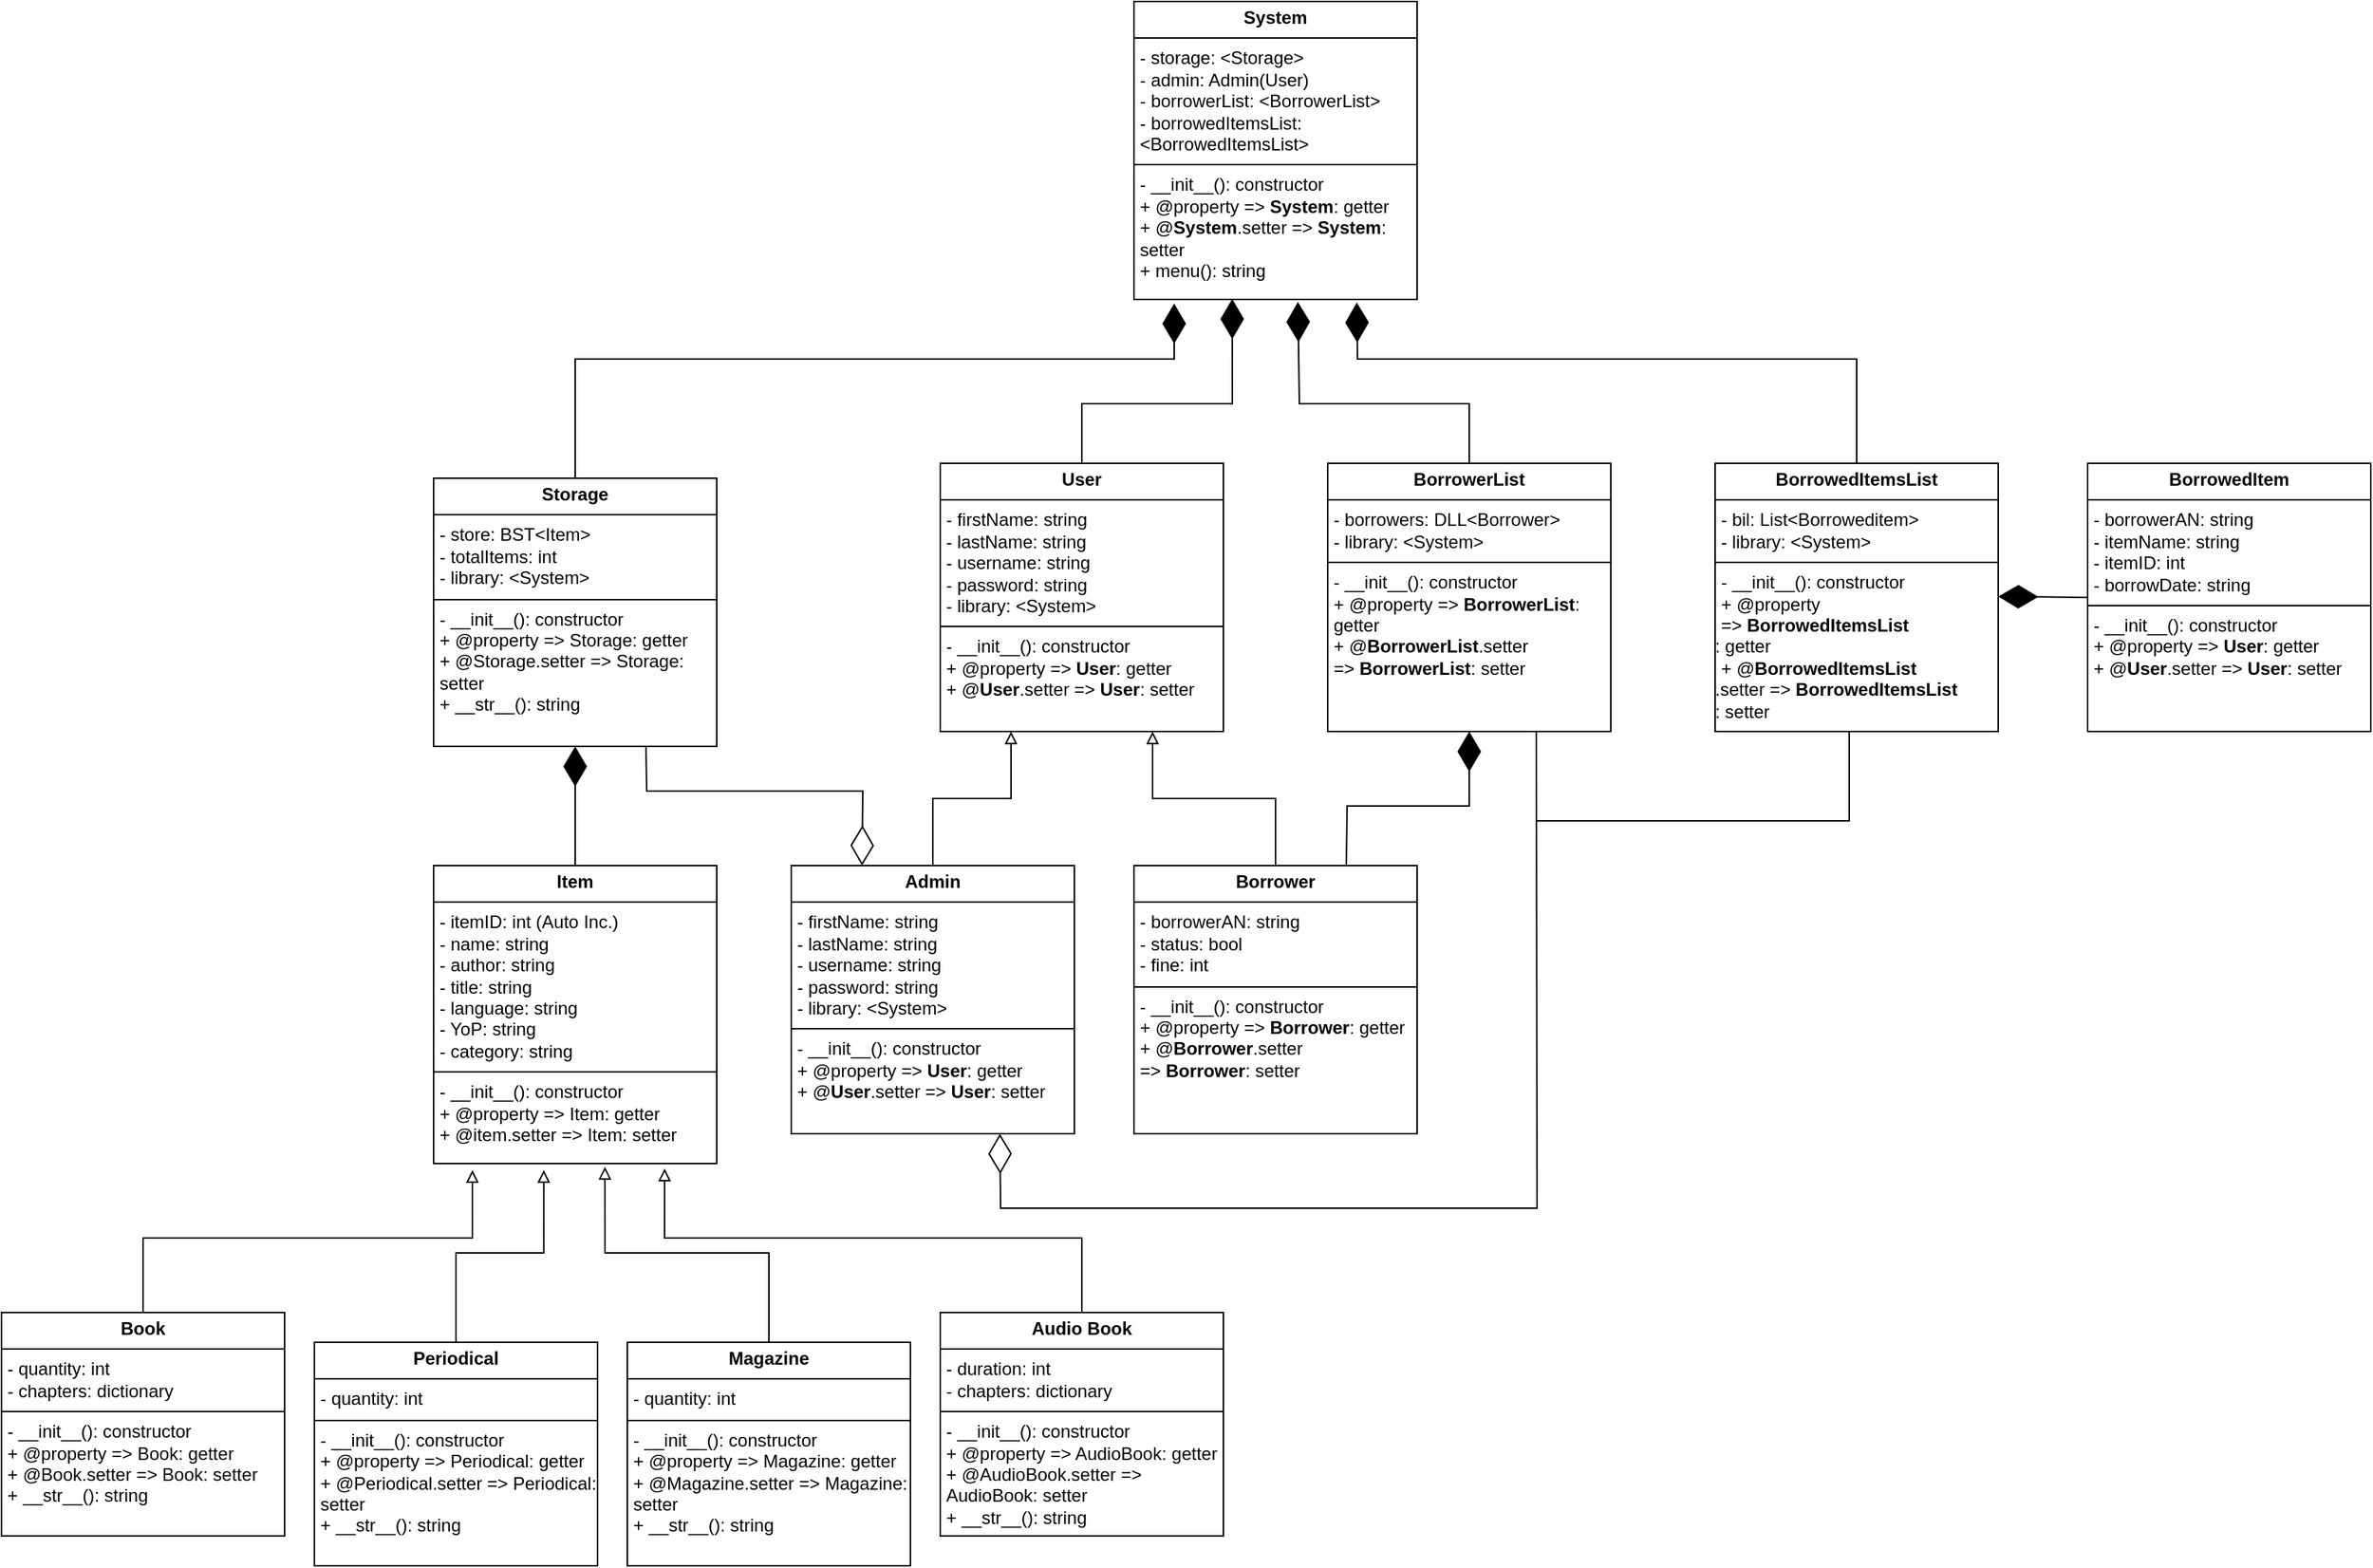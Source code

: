 <mxfile version="24.7.5">
  <diagram id="R2lEEEUBdFMjLlhIrx00" name="Page-1">
    <mxGraphModel dx="1687" dy="984" grid="1" gridSize="10" guides="1" tooltips="1" connect="1" arrows="1" fold="1" page="1" pageScale="1" pageWidth="1920" pageHeight="1080" math="0" shadow="0" extFonts="Permanent Marker^https://fonts.googleapis.com/css?family=Permanent+Marker">
      <root>
        <mxCell id="0" />
        <mxCell id="1" parent="0" />
        <mxCell id="BnSgCZiBQmyR9oTaGll6-1" value="&lt;p style=&quot;margin:0px;margin-top:4px;text-align:center;&quot;&gt;&lt;b&gt;Item&lt;/b&gt;&lt;/p&gt;&lt;hr size=&quot;1&quot; style=&quot;border-style:solid;&quot;&gt;&lt;p style=&quot;margin:0px;margin-left:4px;&quot;&gt;- itemID: int (Auto Inc.)&lt;/p&gt;&lt;p style=&quot;margin:0px;margin-left:4px;&quot;&gt;- name: string&lt;br&gt;- author: string&lt;/p&gt;&lt;p style=&quot;margin:0px;margin-left:4px;&quot;&gt;- title: string&lt;/p&gt;&lt;p style=&quot;margin:0px;margin-left:4px;&quot;&gt;- language: string&lt;/p&gt;&lt;p style=&quot;margin:0px;margin-left:4px;&quot;&gt;- YoP: string&lt;/p&gt;&lt;p style=&quot;margin:0px;margin-left:4px;&quot;&gt;- category: string&lt;/p&gt;&lt;hr size=&quot;1&quot; style=&quot;border-style:solid;&quot;&gt;&lt;p style=&quot;margin:0px;margin-left:4px;&quot;&gt;- __init__(): constructor&lt;br&gt;+ @property =&amp;gt; Item: getter&lt;/p&gt;&lt;p style=&quot;margin:0px;margin-left:4px;&quot;&gt;+ @item.setter =&amp;gt; Item: setter&lt;/p&gt;" style="verticalAlign=top;align=left;overflow=fill;html=1;whiteSpace=wrap;" vertex="1" parent="1">
          <mxGeometry x="350" y="590" width="190" height="200" as="geometry" />
        </mxCell>
        <mxCell id="BnSgCZiBQmyR9oTaGll6-6" style="edgeStyle=orthogonalEdgeStyle;rounded=0;orthogonalLoop=1;jettySize=auto;html=1;exitX=0.5;exitY=0;exitDx=0;exitDy=0;entryX=0.137;entryY=1.022;entryDx=0;entryDy=0;entryPerimeter=0;endArrow=block;endFill=0;" edge="1" parent="1" source="BnSgCZiBQmyR9oTaGll6-2" target="BnSgCZiBQmyR9oTaGll6-1">
          <mxGeometry relative="1" as="geometry" />
        </mxCell>
        <mxCell id="BnSgCZiBQmyR9oTaGll6-2" value="&lt;p style=&quot;margin:0px;margin-top:4px;text-align:center;&quot;&gt;&lt;b&gt;Book&lt;/b&gt;&lt;/p&gt;&lt;hr size=&quot;1&quot; style=&quot;border-style:solid;&quot;&gt;&lt;p style=&quot;margin:0px;margin-left:4px;&quot;&gt;- quantity: int&lt;br&gt;&lt;/p&gt;&lt;p style=&quot;margin:0px;margin-left:4px;&quot;&gt;- chapters: dictionary&lt;/p&gt;&lt;hr size=&quot;1&quot; style=&quot;border-style:solid;&quot;&gt;&lt;p style=&quot;margin:0px;margin-left:4px;&quot;&gt;- __init__(): constructor&lt;br&gt;+ @property =&amp;gt; Book: getter&lt;/p&gt;&lt;p style=&quot;margin:0px;margin-left:4px;&quot;&gt;+ @Book.setter =&amp;gt; Book: setter&lt;/p&gt;&lt;p style=&quot;margin:0px;margin-left:4px;&quot;&gt;+ __str__(): string&lt;/p&gt;" style="verticalAlign=top;align=left;overflow=fill;html=1;whiteSpace=wrap;" vertex="1" parent="1">
          <mxGeometry x="60" y="890" width="190" height="150" as="geometry" />
        </mxCell>
        <mxCell id="BnSgCZiBQmyR9oTaGll6-3" value="&lt;p style=&quot;margin:0px;margin-top:4px;text-align:center;&quot;&gt;&lt;b&gt;Periodical&lt;/b&gt;&lt;/p&gt;&lt;hr size=&quot;1&quot; style=&quot;border-style:solid;&quot;&gt;&lt;p style=&quot;margin:0px;margin-left:4px;&quot;&gt;- quantity: int&lt;br&gt;&lt;/p&gt;&lt;hr size=&quot;1&quot; style=&quot;border-style:solid;&quot;&gt;&lt;p style=&quot;margin:0px;margin-left:4px;&quot;&gt;- __init__(): constructor&lt;br&gt;+ @property =&amp;gt; Periodical: getter&lt;/p&gt;&lt;p style=&quot;margin:0px;margin-left:4px;&quot;&gt;+ @Periodical.setter =&amp;gt; Periodical: setter&lt;/p&gt;&lt;p style=&quot;margin:0px;margin-left:4px;&quot;&gt;+ __str__(): string&lt;br&gt;&lt;/p&gt;" style="verticalAlign=top;align=left;overflow=fill;html=1;whiteSpace=wrap;" vertex="1" parent="1">
          <mxGeometry x="270" y="910" width="190" height="150" as="geometry" />
        </mxCell>
        <mxCell id="BnSgCZiBQmyR9oTaGll6-4" value="&lt;p style=&quot;margin:0px;margin-top:4px;text-align:center;&quot;&gt;&lt;b&gt;Magazine&lt;/b&gt;&lt;/p&gt;&lt;hr size=&quot;1&quot; style=&quot;border-style:solid;&quot;&gt;&lt;p style=&quot;margin:0px;margin-left:4px;&quot;&gt;- quantity: int&lt;br&gt;&lt;/p&gt;&lt;hr size=&quot;1&quot; style=&quot;border-style:solid;&quot;&gt;&lt;p style=&quot;margin:0px;margin-left:4px;&quot;&gt;- __init__(): constructor&lt;br&gt;+ @property =&amp;gt; Magazine: getter&lt;/p&gt;&lt;p style=&quot;margin:0px;margin-left:4px;&quot;&gt;+ @Magazine.setter =&amp;gt; Magazine: setter&lt;/p&gt;&lt;p style=&quot;margin:0px;margin-left:4px;&quot;&gt;+ __str__(): string&lt;br&gt;&lt;/p&gt;" style="verticalAlign=top;align=left;overflow=fill;html=1;whiteSpace=wrap;" vertex="1" parent="1">
          <mxGeometry x="480" y="910" width="190" height="150" as="geometry" />
        </mxCell>
        <mxCell id="BnSgCZiBQmyR9oTaGll6-5" value="&lt;p style=&quot;margin:0px;margin-top:4px;text-align:center;&quot;&gt;&lt;b&gt;Audio Book&lt;/b&gt;&lt;/p&gt;&lt;hr size=&quot;1&quot; style=&quot;border-style:solid;&quot;&gt;&lt;p style=&quot;margin:0px;margin-left:4px;&quot;&gt;- duration: int&lt;br&gt;&lt;/p&gt;&lt;p style=&quot;margin:0px;margin-left:4px;&quot;&gt;- chapters: dictionary&lt;br&gt;&lt;/p&gt;&lt;hr size=&quot;1&quot; style=&quot;border-style:solid;&quot;&gt;&lt;p style=&quot;margin:0px;margin-left:4px;&quot;&gt;- __init__(): constructor&lt;br&gt;+ @property =&amp;gt; AudioBook: getter&lt;/p&gt;&lt;p style=&quot;margin:0px;margin-left:4px;&quot;&gt;+ @AudioBook.setter =&amp;gt; AudioBook: setter&lt;/p&gt;&lt;p style=&quot;margin:0px;margin-left:4px;&quot;&gt;+ __str__(): string&lt;br&gt;&lt;/p&gt;" style="verticalAlign=top;align=left;overflow=fill;html=1;whiteSpace=wrap;" vertex="1" parent="1">
          <mxGeometry x="690" y="890" width="190" height="150" as="geometry" />
        </mxCell>
        <mxCell id="BnSgCZiBQmyR9oTaGll6-8" style="edgeStyle=orthogonalEdgeStyle;rounded=0;orthogonalLoop=1;jettySize=auto;html=1;exitX=0.5;exitY=0;exitDx=0;exitDy=0;entryX=0.389;entryY=1.022;entryDx=0;entryDy=0;entryPerimeter=0;endArrow=block;endFill=0;" edge="1" parent="1" source="BnSgCZiBQmyR9oTaGll6-3" target="BnSgCZiBQmyR9oTaGll6-1">
          <mxGeometry relative="1" as="geometry" />
        </mxCell>
        <mxCell id="BnSgCZiBQmyR9oTaGll6-9" style="edgeStyle=orthogonalEdgeStyle;rounded=0;orthogonalLoop=1;jettySize=auto;html=1;exitX=0.5;exitY=0;exitDx=0;exitDy=0;entryX=0.605;entryY=1.011;entryDx=0;entryDy=0;entryPerimeter=0;endArrow=block;endFill=0;" edge="1" parent="1" source="BnSgCZiBQmyR9oTaGll6-4" target="BnSgCZiBQmyR9oTaGll6-1">
          <mxGeometry relative="1" as="geometry" />
        </mxCell>
        <mxCell id="BnSgCZiBQmyR9oTaGll6-10" style="edgeStyle=orthogonalEdgeStyle;rounded=0;orthogonalLoop=1;jettySize=auto;html=1;exitX=0.5;exitY=0;exitDx=0;exitDy=0;entryX=0.816;entryY=1.017;entryDx=0;entryDy=0;entryPerimeter=0;endArrow=block;endFill=0;" edge="1" parent="1" source="BnSgCZiBQmyR9oTaGll6-5" target="BnSgCZiBQmyR9oTaGll6-1">
          <mxGeometry relative="1" as="geometry" />
        </mxCell>
        <mxCell id="BnSgCZiBQmyR9oTaGll6-12" value="&lt;p style=&quot;margin:0px;margin-top:4px;text-align:center;&quot;&gt;&lt;b&gt;Storage&lt;/b&gt;&lt;/p&gt;&lt;hr size=&quot;1&quot; style=&quot;border-style:solid;&quot;&gt;&lt;p style=&quot;margin:0px;margin-left:4px;&quot;&gt;- store: BST&amp;lt;Item&amp;gt;&lt;br&gt;&lt;/p&gt;&lt;p style=&quot;margin:0px;margin-left:4px;&quot;&gt;- totalItems: int&lt;/p&gt;&lt;p style=&quot;margin:0px;margin-left:4px;&quot;&gt;- library: &amp;lt;System&amp;gt;&lt;/p&gt;&lt;hr size=&quot;1&quot; style=&quot;border-style:solid;&quot;&gt;&lt;p style=&quot;margin:0px;margin-left:4px;&quot;&gt;- __init__(): constructor&lt;br&gt;+ @property =&amp;gt; Storage: getter&lt;/p&gt;&lt;p style=&quot;margin:0px;margin-left:4px;&quot;&gt;+ @Storage.setter =&amp;gt; Storage: setter&lt;/p&gt;&lt;p style=&quot;margin:0px;margin-left:4px;&quot;&gt;+ __str__(): string&lt;/p&gt;" style="verticalAlign=top;align=left;overflow=fill;html=1;whiteSpace=wrap;" vertex="1" parent="1">
          <mxGeometry x="350" y="330" width="190" height="180" as="geometry" />
        </mxCell>
        <mxCell id="BnSgCZiBQmyR9oTaGll6-14" value="" style="endArrow=diamondThin;endFill=1;endSize=24;html=1;rounded=0;entryX=0.5;entryY=1;entryDx=0;entryDy=0;exitX=0.5;exitY=0;exitDx=0;exitDy=0;" edge="1" parent="1" source="BnSgCZiBQmyR9oTaGll6-1" target="BnSgCZiBQmyR9oTaGll6-12">
          <mxGeometry width="160" relative="1" as="geometry">
            <mxPoint x="450" y="680" as="sourcePoint" />
            <mxPoint x="300" y="610" as="targetPoint" />
            <Array as="points" />
          </mxGeometry>
        </mxCell>
        <mxCell id="BnSgCZiBQmyR9oTaGll6-15" value="&lt;p style=&quot;margin:0px;margin-top:4px;text-align:center;&quot;&gt;&lt;b&gt;User&lt;/b&gt;&lt;/p&gt;&lt;hr size=&quot;1&quot; style=&quot;border-style:solid;&quot;&gt;&lt;p style=&quot;margin:0px;margin-left:4px;&quot;&gt;- firstName: string&lt;br&gt;- lastName: string&lt;/p&gt;&lt;p style=&quot;margin:0px;margin-left:4px;&quot;&gt;- username: string&lt;/p&gt;&lt;p style=&quot;margin:0px;margin-left:4px;&quot;&gt;- password: string&lt;/p&gt;&lt;p style=&quot;margin:0px;margin-left:4px;&quot;&gt;- library: &amp;lt;System&amp;gt;&lt;br&gt;&lt;/p&gt;&lt;hr size=&quot;1&quot; style=&quot;border-style:solid;&quot;&gt;&lt;p style=&quot;margin:0px;margin-left:4px;&quot;&gt;- __init__(): constructor&lt;br&gt;+ @property =&amp;gt;&amp;nbsp;&lt;b style=&quot;text-align: center;&quot;&gt;User&lt;/b&gt;: getter&lt;/p&gt;&lt;p style=&quot;margin:0px;margin-left:4px;&quot;&gt;+ @&lt;b style=&quot;text-align: center;&quot;&gt;User&lt;/b&gt;.setter =&amp;gt;&amp;nbsp;&lt;b style=&quot;text-align: center;&quot;&gt;User&lt;/b&gt;: setter&lt;/p&gt;" style="verticalAlign=top;align=left;overflow=fill;html=1;whiteSpace=wrap;direction=east;" vertex="1" parent="1">
          <mxGeometry x="690" y="320" width="190" height="180" as="geometry" />
        </mxCell>
        <mxCell id="BnSgCZiBQmyR9oTaGll6-16" value="&lt;p style=&quot;margin:0px;margin-top:4px;text-align:center;&quot;&gt;&lt;b&gt;Admin&lt;/b&gt;&lt;/p&gt;&lt;hr size=&quot;1&quot; style=&quot;border-style:solid;&quot;&gt;&lt;p style=&quot;margin:0px;margin-left:4px;&quot;&gt;- firstName: string&lt;br&gt;- lastName: string&lt;/p&gt;&lt;p style=&quot;margin:0px;margin-left:4px;&quot;&gt;- username: string&lt;/p&gt;&lt;p style=&quot;margin:0px;margin-left:4px;&quot;&gt;- password: string&lt;/p&gt;&lt;p style=&quot;margin:0px;margin-left:4px;&quot;&gt;- library: &amp;lt;System&amp;gt;&lt;br&gt;&lt;/p&gt;&lt;hr size=&quot;1&quot; style=&quot;border-style:solid;&quot;&gt;&lt;p style=&quot;margin:0px;margin-left:4px;&quot;&gt;- __init__(): constructor&lt;br&gt;+ @property =&amp;gt;&amp;nbsp;&lt;b style=&quot;text-align: center;&quot;&gt;User&lt;/b&gt;: getter&lt;/p&gt;&lt;p style=&quot;margin:0px;margin-left:4px;&quot;&gt;+ @&lt;b style=&quot;text-align: center;&quot;&gt;User&lt;/b&gt;.setter =&amp;gt;&amp;nbsp;&lt;b style=&quot;text-align: center;&quot;&gt;User&lt;/b&gt;: setter&lt;/p&gt;" style="verticalAlign=top;align=left;overflow=fill;html=1;whiteSpace=wrap;direction=east;" vertex="1" parent="1">
          <mxGeometry x="590" y="590" width="190" height="180" as="geometry" />
        </mxCell>
        <mxCell id="BnSgCZiBQmyR9oTaGll6-17" value="&lt;p style=&quot;margin:0px;margin-top:4px;text-align:center;&quot;&gt;&lt;b&gt;Borrower&lt;/b&gt;&lt;/p&gt;&lt;hr size=&quot;1&quot; style=&quot;border-style:solid;&quot;&gt;&lt;p style=&quot;margin:0px;margin-left:4px;&quot;&gt;- borrowerAN: string&lt;/p&gt;&lt;p style=&quot;margin:0px;margin-left:4px;&quot;&gt;- status: bool&lt;/p&gt;&lt;p style=&quot;margin:0px;margin-left:4px;&quot;&gt;- fine: int&lt;/p&gt;&lt;hr size=&quot;1&quot; style=&quot;border-style:solid;&quot;&gt;&lt;p style=&quot;margin:0px;margin-left:4px;&quot;&gt;- __init__(): constructor&lt;br&gt;+ @property =&amp;gt;&amp;nbsp;&lt;b style=&quot;text-align: center;&quot;&gt;Borrower&lt;/b&gt;: getter&lt;/p&gt;&lt;p style=&quot;margin:0px;margin-left:4px;&quot;&gt;+ @&lt;b style=&quot;text-align: center;&quot;&gt;Borrower&lt;/b&gt;.setter =&amp;gt;&amp;nbsp;&lt;b style=&quot;text-align: center;&quot;&gt;Borrower&lt;/b&gt;: setter&lt;/p&gt;" style="verticalAlign=top;align=left;overflow=fill;html=1;whiteSpace=wrap;direction=east;" vertex="1" parent="1">
          <mxGeometry x="820" y="590" width="190" height="180" as="geometry" />
        </mxCell>
        <mxCell id="BnSgCZiBQmyR9oTaGll6-18" style="edgeStyle=orthogonalEdgeStyle;rounded=0;orthogonalLoop=1;jettySize=auto;html=1;exitX=0.5;exitY=0;exitDx=0;exitDy=0;entryX=0.75;entryY=1;entryDx=0;entryDy=0;endArrow=block;endFill=0;" edge="1" parent="1" source="BnSgCZiBQmyR9oTaGll6-17" target="BnSgCZiBQmyR9oTaGll6-15">
          <mxGeometry relative="1" as="geometry" />
        </mxCell>
        <mxCell id="BnSgCZiBQmyR9oTaGll6-19" style="edgeStyle=orthogonalEdgeStyle;rounded=0;orthogonalLoop=1;jettySize=auto;html=1;exitX=0.5;exitY=0;exitDx=0;exitDy=0;entryX=0.25;entryY=1;entryDx=0;entryDy=0;endArrow=block;endFill=0;" edge="1" parent="1" source="BnSgCZiBQmyR9oTaGll6-16" target="BnSgCZiBQmyR9oTaGll6-15">
          <mxGeometry relative="1" as="geometry" />
        </mxCell>
        <mxCell id="BnSgCZiBQmyR9oTaGll6-20" value="&lt;p style=&quot;margin:0px;margin-top:4px;text-align:center;&quot;&gt;&lt;b&gt;BorrowedItem&lt;/b&gt;&lt;/p&gt;&lt;hr size=&quot;1&quot; style=&quot;border-style:solid;&quot;&gt;&lt;p style=&quot;margin:0px;margin-left:4px;&quot;&gt;- borrowerAN: string&lt;br&gt;&lt;/p&gt;&lt;p style=&quot;margin:0px;margin-left:4px;&quot;&gt;- itemName: string&lt;/p&gt;&lt;p style=&quot;margin:0px;margin-left:4px;&quot;&gt;- itemID: int&lt;/p&gt;&lt;p style=&quot;margin:0px;margin-left:4px;&quot;&gt;- borrowDate: string&lt;/p&gt;&lt;hr size=&quot;1&quot; style=&quot;border-style:solid;&quot;&gt;&lt;p style=&quot;margin:0px;margin-left:4px;&quot;&gt;- __init__(): constructor&lt;br&gt;+ @property =&amp;gt;&amp;nbsp;&lt;b style=&quot;text-align: center;&quot;&gt;User&lt;/b&gt;: getter&lt;/p&gt;&lt;p style=&quot;margin:0px;margin-left:4px;&quot;&gt;+ @&lt;b style=&quot;text-align: center;&quot;&gt;User&lt;/b&gt;.setter =&amp;gt;&amp;nbsp;&lt;b style=&quot;text-align: center;&quot;&gt;User&lt;/b&gt;: setter&lt;/p&gt;" style="verticalAlign=top;align=left;overflow=fill;html=1;whiteSpace=wrap;" vertex="1" parent="1">
          <mxGeometry x="1460" y="320" width="190" height="180" as="geometry" />
        </mxCell>
        <mxCell id="BnSgCZiBQmyR9oTaGll6-21" value="&lt;p style=&quot;margin:0px;margin-top:4px;text-align:center;&quot;&gt;&lt;b&gt;BorrowerList&lt;/b&gt;&lt;/p&gt;&lt;hr size=&quot;1&quot; style=&quot;border-style:solid;&quot;&gt;&lt;p style=&quot;margin:0px;margin-left:4px;&quot;&gt;- borrowers: DLL&amp;lt;Borrower&amp;gt;&lt;/p&gt;&lt;p style=&quot;margin:0px;margin-left:4px;&quot;&gt;- library: &amp;lt;System&amp;gt;&lt;br&gt;&lt;/p&gt;&lt;hr size=&quot;1&quot; style=&quot;border-style:solid;&quot;&gt;&lt;p style=&quot;margin:0px;margin-left:4px;&quot;&gt;- __init__(): constructor&lt;br&gt;+ @property =&amp;gt;&amp;nbsp;&lt;b style=&quot;text-align: center;&quot;&gt;BorrowerList&lt;/b&gt;: getter&lt;/p&gt;&lt;p style=&quot;margin:0px;margin-left:4px;&quot;&gt;+ @&lt;b style=&quot;text-align: center;&quot;&gt;BorrowerList&lt;/b&gt;.setter =&amp;gt;&amp;nbsp;&lt;b style=&quot;text-align: center;&quot;&gt;BorrowerList&lt;/b&gt;: setter&lt;/p&gt;" style="verticalAlign=top;align=left;overflow=fill;html=1;whiteSpace=wrap;" vertex="1" parent="1">
          <mxGeometry x="950" y="320" width="190" height="180" as="geometry" />
        </mxCell>
        <mxCell id="BnSgCZiBQmyR9oTaGll6-26" value="&lt;p style=&quot;margin:0px;margin-top:4px;text-align:center;&quot;&gt;&lt;b&gt;BorrowedItemsList&lt;/b&gt;&lt;/p&gt;&lt;hr size=&quot;1&quot; style=&quot;border-style:solid;&quot;&gt;&lt;p style=&quot;margin:0px;margin-left:4px;&quot;&gt;- bil: List&amp;lt;Borroweditem&amp;gt;&lt;/p&gt;&lt;p style=&quot;margin:0px;margin-left:4px;&quot;&gt;- library: &amp;lt;System&amp;gt;&lt;br&gt;&lt;/p&gt;&lt;hr size=&quot;1&quot; style=&quot;border-style:solid;&quot;&gt;&lt;p style=&quot;margin:0px;margin-left:4px;&quot;&gt;- __init__(): constructor&lt;br&gt;+ @property =&amp;gt;&amp;nbsp;&lt;b style=&quot;text-align: center;&quot;&gt;BorrowedItemsList&lt;/b&gt;&lt;/p&gt;&lt;div&gt;: getter&lt;/div&gt;&lt;p style=&quot;margin:0px;margin-left:4px;&quot;&gt;+ @&lt;b style=&quot;text-align: center;&quot;&gt;BorrowedItemsList&lt;/b&gt;&lt;/p&gt;&lt;div&gt;.setter =&amp;gt;&amp;nbsp;&lt;b style=&quot;text-align: center;&quot;&gt;BorrowedItemsList&lt;/b&gt;&lt;/div&gt;&lt;div&gt;: setter&lt;/div&gt;" style="verticalAlign=top;align=left;overflow=fill;html=1;whiteSpace=wrap;" vertex="1" parent="1">
          <mxGeometry x="1210" y="320" width="190" height="180" as="geometry" />
        </mxCell>
        <mxCell id="BnSgCZiBQmyR9oTaGll6-27" value="" style="endArrow=diamondThin;endFill=1;endSize=24;html=1;rounded=0;exitX=0;exitY=0.5;exitDx=0;exitDy=0;" edge="1" parent="1" source="BnSgCZiBQmyR9oTaGll6-20">
          <mxGeometry width="160" relative="1" as="geometry">
            <mxPoint x="1480" y="409.41" as="sourcePoint" />
            <mxPoint x="1400" y="409.41" as="targetPoint" />
          </mxGeometry>
        </mxCell>
        <mxCell id="BnSgCZiBQmyR9oTaGll6-32" value="&lt;p style=&quot;margin:0px;margin-top:4px;text-align:center;&quot;&gt;&lt;b&gt;System&lt;/b&gt;&lt;/p&gt;&lt;hr size=&quot;1&quot; style=&quot;border-style:solid;&quot;&gt;&lt;p style=&quot;margin:0px;margin-left:4px;&quot;&gt;- storage: &amp;lt;Storage&amp;gt;&lt;br&gt;&lt;/p&gt;&lt;p style=&quot;margin:0px;margin-left:4px;&quot;&gt;- admin: Admin(User)&lt;/p&gt;&lt;p style=&quot;margin:0px;margin-left:4px;&quot;&gt;- borrowerList: &amp;lt;BorrowerList&amp;gt;&lt;/p&gt;&lt;p style=&quot;margin:0px;margin-left:4px;&quot;&gt;- borrowedItemsList: &amp;lt;BorrowedItemsList&amp;gt;&lt;/p&gt;&lt;hr size=&quot;1&quot; style=&quot;border-style:solid;&quot;&gt;&lt;p style=&quot;margin:0px;margin-left:4px;&quot;&gt;- __init__(): constructor&lt;br&gt;+ @property =&amp;gt;&amp;nbsp;&lt;b style=&quot;text-align: center;&quot;&gt;System&lt;/b&gt;: getter&lt;/p&gt;&lt;p style=&quot;margin:0px;margin-left:4px;&quot;&gt;+ @&lt;b style=&quot;text-align: center;&quot;&gt;System&lt;/b&gt;.setter =&amp;gt;&amp;nbsp;&lt;b style=&quot;text-align: center;&quot;&gt;System&lt;/b&gt;: setter&lt;/p&gt;&lt;p style=&quot;margin:0px;margin-left:4px;&quot;&gt;+ menu(): string&lt;/p&gt;" style="verticalAlign=top;align=left;overflow=fill;html=1;whiteSpace=wrap;" vertex="1" parent="1">
          <mxGeometry x="820" y="10" width="190" height="200" as="geometry" />
        </mxCell>
        <mxCell id="BnSgCZiBQmyR9oTaGll6-38" value="" style="endArrow=diamondThin;endFill=1;endSize=24;html=1;rounded=0;entryX=0.142;entryY=1.014;entryDx=0;entryDy=0;entryPerimeter=0;exitX=0.5;exitY=0;exitDx=0;exitDy=0;" edge="1" parent="1" source="BnSgCZiBQmyR9oTaGll6-12" target="BnSgCZiBQmyR9oTaGll6-32">
          <mxGeometry width="160" relative="1" as="geometry">
            <mxPoint x="450" y="320" as="sourcePoint" />
            <mxPoint x="850" y="250" as="targetPoint" />
            <Array as="points">
              <mxPoint x="445" y="250" />
              <mxPoint x="847" y="250" />
            </Array>
          </mxGeometry>
        </mxCell>
        <mxCell id="BnSgCZiBQmyR9oTaGll6-39" value="" style="endArrow=diamondThin;endFill=1;endSize=24;html=1;rounded=0;entryX=0.347;entryY=0.998;entryDx=0;entryDy=0;entryPerimeter=0;exitX=0.5;exitY=0;exitDx=0;exitDy=0;" edge="1" parent="1" source="BnSgCZiBQmyR9oTaGll6-15" target="BnSgCZiBQmyR9oTaGll6-32">
          <mxGeometry width="160" relative="1" as="geometry">
            <mxPoint x="484" y="330" as="sourcePoint" />
            <mxPoint x="886" y="193" as="targetPoint" />
            <Array as="points">
              <mxPoint x="785" y="280" />
              <mxPoint x="886" y="280" />
            </Array>
          </mxGeometry>
        </mxCell>
        <mxCell id="BnSgCZiBQmyR9oTaGll6-40" value="" style="endArrow=diamondThin;endFill=1;endSize=24;html=1;rounded=0;entryX=0.579;entryY=1.008;entryDx=0;entryDy=0;entryPerimeter=0;exitX=0.5;exitY=0;exitDx=0;exitDy=0;" edge="1" parent="1" source="BnSgCZiBQmyR9oTaGll6-21" target="BnSgCZiBQmyR9oTaGll6-32">
          <mxGeometry width="160" relative="1" as="geometry">
            <mxPoint x="830" y="317" as="sourcePoint" />
            <mxPoint x="931" y="190" as="targetPoint" />
            <Array as="points">
              <mxPoint x="1045" y="280" />
              <mxPoint x="931" y="280" />
            </Array>
          </mxGeometry>
        </mxCell>
        <mxCell id="BnSgCZiBQmyR9oTaGll6-41" value="" style="endArrow=diamondThin;endFill=1;endSize=24;html=1;rounded=0;entryX=0.787;entryY=1.01;entryDx=0;entryDy=0;entryPerimeter=0;exitX=0.5;exitY=0;exitDx=0;exitDy=0;" edge="1" parent="1" source="BnSgCZiBQmyR9oTaGll6-26" target="BnSgCZiBQmyR9oTaGll6-32">
          <mxGeometry width="160" relative="1" as="geometry">
            <mxPoint x="1084" y="320" as="sourcePoint" />
            <mxPoint x="970" y="190" as="targetPoint" />
            <Array as="points">
              <mxPoint x="1305" y="250" />
              <mxPoint x="970" y="250" />
            </Array>
          </mxGeometry>
        </mxCell>
        <mxCell id="BnSgCZiBQmyR9oTaGll6-42" value="" style="endArrow=diamondThin;endFill=1;endSize=24;html=1;rounded=0;entryX=0.5;entryY=1;entryDx=0;entryDy=0;exitX=0.75;exitY=0;exitDx=0;exitDy=0;" edge="1" parent="1" source="BnSgCZiBQmyR9oTaGll6-17" target="BnSgCZiBQmyR9oTaGll6-21">
          <mxGeometry width="160" relative="1" as="geometry">
            <mxPoint x="880" y="530" as="sourcePoint" />
            <mxPoint x="1040" y="530" as="targetPoint" />
            <Array as="points">
              <mxPoint x="963" y="550" />
              <mxPoint x="1045" y="550" />
            </Array>
          </mxGeometry>
        </mxCell>
        <mxCell id="BnSgCZiBQmyR9oTaGll6-43" value="" style="endArrow=diamondThin;endFill=0;endSize=24;html=1;rounded=0;entryX=0.25;entryY=0;entryDx=0;entryDy=0;exitX=0.75;exitY=1;exitDx=0;exitDy=0;" edge="1" parent="1" source="BnSgCZiBQmyR9oTaGll6-12" target="BnSgCZiBQmyR9oTaGll6-16">
          <mxGeometry width="160" relative="1" as="geometry">
            <mxPoint x="470" y="550" as="sourcePoint" />
            <mxPoint x="630" y="550" as="targetPoint" />
            <Array as="points">
              <mxPoint x="493" y="540" />
              <mxPoint x="638" y="540" />
            </Array>
          </mxGeometry>
        </mxCell>
        <mxCell id="BnSgCZiBQmyR9oTaGll6-44" value="" style="endArrow=diamondThin;endFill=0;endSize=24;html=1;rounded=0;entryX=0.75;entryY=1;entryDx=0;entryDy=0;exitX=0.75;exitY=1;exitDx=0;exitDy=0;" edge="1" parent="1">
          <mxGeometry width="160" relative="1" as="geometry">
            <mxPoint x="1090" y="500" as="sourcePoint" />
            <mxPoint x="730" y="770" as="targetPoint" />
            <Array as="points">
              <mxPoint x="1090.5" y="820" />
              <mxPoint x="730.5" y="820" />
            </Array>
          </mxGeometry>
        </mxCell>
        <mxCell id="BnSgCZiBQmyR9oTaGll6-45" value="" style="endArrow=none;html=1;rounded=0;" edge="1" parent="1">
          <mxGeometry width="50" height="50" relative="1" as="geometry">
            <mxPoint x="1090" y="560" as="sourcePoint" />
            <mxPoint x="1300" y="500" as="targetPoint" />
            <Array as="points">
              <mxPoint x="1300" y="560" />
            </Array>
          </mxGeometry>
        </mxCell>
      </root>
    </mxGraphModel>
  </diagram>
</mxfile>
